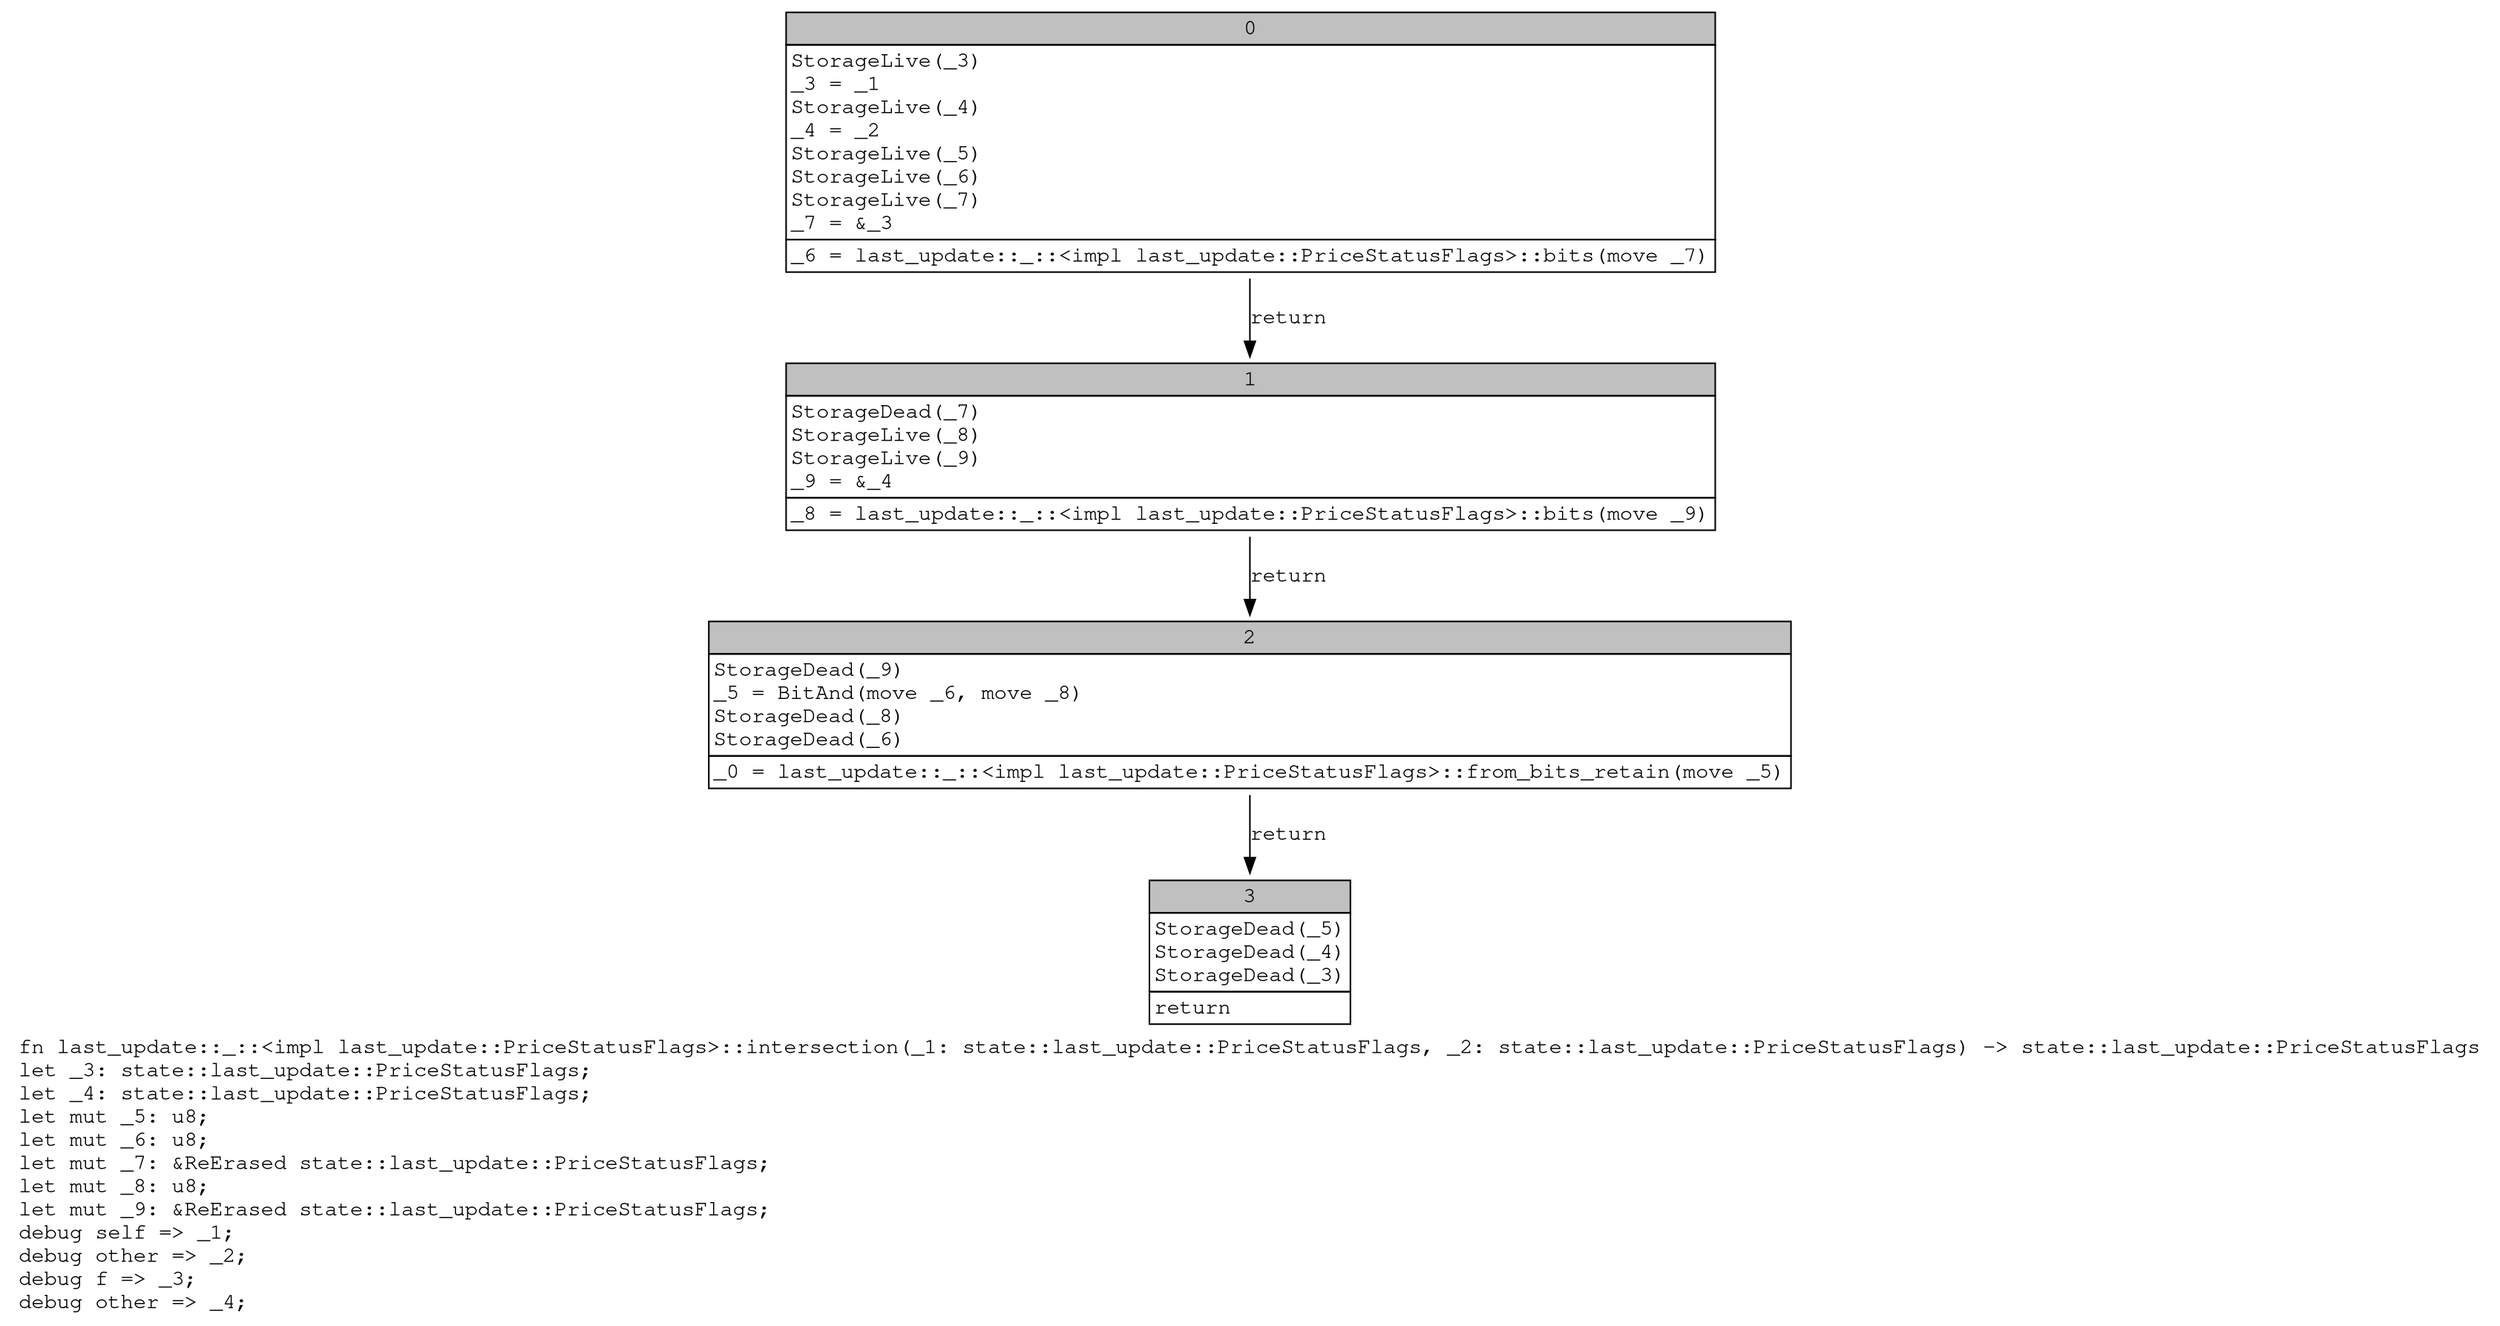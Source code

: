 digraph Mir_0_6685 {
    graph [fontname="Courier, monospace"];
    node [fontname="Courier, monospace"];
    edge [fontname="Courier, monospace"];
    label=<fn last_update::_::&lt;impl last_update::PriceStatusFlags&gt;::intersection(_1: state::last_update::PriceStatusFlags, _2: state::last_update::PriceStatusFlags) -&gt; state::last_update::PriceStatusFlags<br align="left"/>let _3: state::last_update::PriceStatusFlags;<br align="left"/>let _4: state::last_update::PriceStatusFlags;<br align="left"/>let mut _5: u8;<br align="left"/>let mut _6: u8;<br align="left"/>let mut _7: &amp;ReErased state::last_update::PriceStatusFlags;<br align="left"/>let mut _8: u8;<br align="left"/>let mut _9: &amp;ReErased state::last_update::PriceStatusFlags;<br align="left"/>debug self =&gt; _1;<br align="left"/>debug other =&gt; _2;<br align="left"/>debug f =&gt; _3;<br align="left"/>debug other =&gt; _4;<br align="left"/>>;
    bb0__0_6685 [shape="none", label=<<table border="0" cellborder="1" cellspacing="0"><tr><td bgcolor="gray" align="center" colspan="1">0</td></tr><tr><td align="left" balign="left">StorageLive(_3)<br/>_3 = _1<br/>StorageLive(_4)<br/>_4 = _2<br/>StorageLive(_5)<br/>StorageLive(_6)<br/>StorageLive(_7)<br/>_7 = &amp;_3<br/></td></tr><tr><td align="left">_6 = last_update::_::&lt;impl last_update::PriceStatusFlags&gt;::bits(move _7)</td></tr></table>>];
    bb1__0_6685 [shape="none", label=<<table border="0" cellborder="1" cellspacing="0"><tr><td bgcolor="gray" align="center" colspan="1">1</td></tr><tr><td align="left" balign="left">StorageDead(_7)<br/>StorageLive(_8)<br/>StorageLive(_9)<br/>_9 = &amp;_4<br/></td></tr><tr><td align="left">_8 = last_update::_::&lt;impl last_update::PriceStatusFlags&gt;::bits(move _9)</td></tr></table>>];
    bb2__0_6685 [shape="none", label=<<table border="0" cellborder="1" cellspacing="0"><tr><td bgcolor="gray" align="center" colspan="1">2</td></tr><tr><td align="left" balign="left">StorageDead(_9)<br/>_5 = BitAnd(move _6, move _8)<br/>StorageDead(_8)<br/>StorageDead(_6)<br/></td></tr><tr><td align="left">_0 = last_update::_::&lt;impl last_update::PriceStatusFlags&gt;::from_bits_retain(move _5)</td></tr></table>>];
    bb3__0_6685 [shape="none", label=<<table border="0" cellborder="1" cellspacing="0"><tr><td bgcolor="gray" align="center" colspan="1">3</td></tr><tr><td align="left" balign="left">StorageDead(_5)<br/>StorageDead(_4)<br/>StorageDead(_3)<br/></td></tr><tr><td align="left">return</td></tr></table>>];
    bb0__0_6685 -> bb1__0_6685 [label="return"];
    bb1__0_6685 -> bb2__0_6685 [label="return"];
    bb2__0_6685 -> bb3__0_6685 [label="return"];
}
